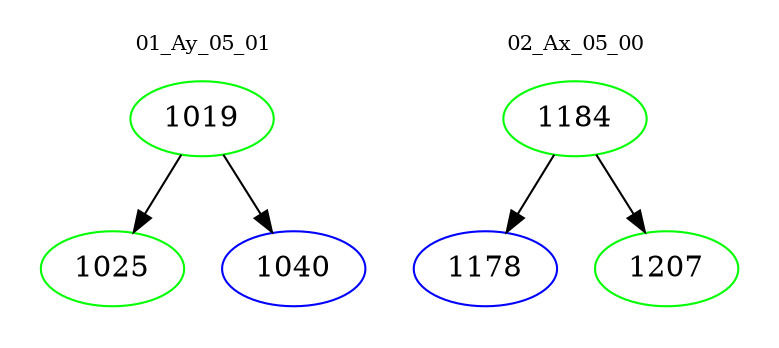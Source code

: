 digraph{
subgraph cluster_0 {
color = white
label = "01_Ay_05_01";
fontsize=10;
T0_1019 [label="1019", color="green"]
T0_1019 -> T0_1025 [color="black"]
T0_1025 [label="1025", color="green"]
T0_1019 -> T0_1040 [color="black"]
T0_1040 [label="1040", color="blue"]
}
subgraph cluster_1 {
color = white
label = "02_Ax_05_00";
fontsize=10;
T1_1184 [label="1184", color="green"]
T1_1184 -> T1_1178 [color="black"]
T1_1178 [label="1178", color="blue"]
T1_1184 -> T1_1207 [color="black"]
T1_1207 [label="1207", color="green"]
}
}
